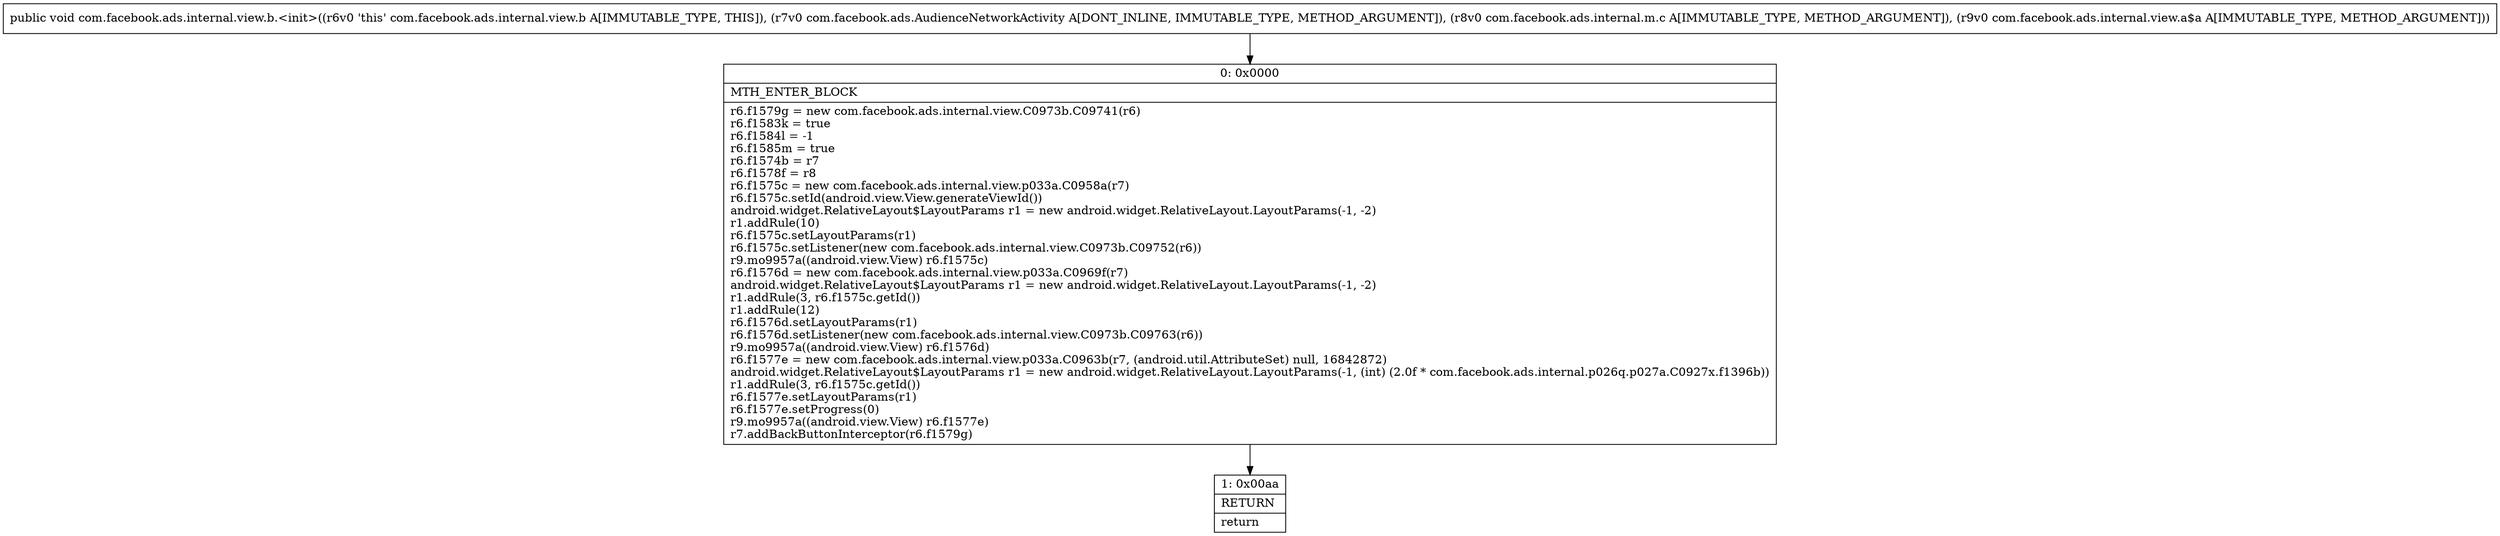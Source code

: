 digraph "CFG forcom.facebook.ads.internal.view.b.\<init\>(Lcom\/facebook\/ads\/AudienceNetworkActivity;Lcom\/facebook\/ads\/internal\/m\/c;Lcom\/facebook\/ads\/internal\/view\/a$a;)V" {
Node_0 [shape=record,label="{0\:\ 0x0000|MTH_ENTER_BLOCK\l|r6.f1579g = new com.facebook.ads.internal.view.C0973b.C09741(r6)\lr6.f1583k = true\lr6.f1584l = \-1\lr6.f1585m = true\lr6.f1574b = r7\lr6.f1578f = r8\lr6.f1575c = new com.facebook.ads.internal.view.p033a.C0958a(r7)\lr6.f1575c.setId(android.view.View.generateViewId())\landroid.widget.RelativeLayout$LayoutParams r1 = new android.widget.RelativeLayout.LayoutParams(\-1, \-2)\lr1.addRule(10)\lr6.f1575c.setLayoutParams(r1)\lr6.f1575c.setListener(new com.facebook.ads.internal.view.C0973b.C09752(r6))\lr9.mo9957a((android.view.View) r6.f1575c)\lr6.f1576d = new com.facebook.ads.internal.view.p033a.C0969f(r7)\landroid.widget.RelativeLayout$LayoutParams r1 = new android.widget.RelativeLayout.LayoutParams(\-1, \-2)\lr1.addRule(3, r6.f1575c.getId())\lr1.addRule(12)\lr6.f1576d.setLayoutParams(r1)\lr6.f1576d.setListener(new com.facebook.ads.internal.view.C0973b.C09763(r6))\lr9.mo9957a((android.view.View) r6.f1576d)\lr6.f1577e = new com.facebook.ads.internal.view.p033a.C0963b(r7, (android.util.AttributeSet) null, 16842872)\landroid.widget.RelativeLayout$LayoutParams r1 = new android.widget.RelativeLayout.LayoutParams(\-1, (int) (2.0f * com.facebook.ads.internal.p026q.p027a.C0927x.f1396b))\lr1.addRule(3, r6.f1575c.getId())\lr6.f1577e.setLayoutParams(r1)\lr6.f1577e.setProgress(0)\lr9.mo9957a((android.view.View) r6.f1577e)\lr7.addBackButtonInterceptor(r6.f1579g)\l}"];
Node_1 [shape=record,label="{1\:\ 0x00aa|RETURN\l|return\l}"];
MethodNode[shape=record,label="{public void com.facebook.ads.internal.view.b.\<init\>((r6v0 'this' com.facebook.ads.internal.view.b A[IMMUTABLE_TYPE, THIS]), (r7v0 com.facebook.ads.AudienceNetworkActivity A[DONT_INLINE, IMMUTABLE_TYPE, METHOD_ARGUMENT]), (r8v0 com.facebook.ads.internal.m.c A[IMMUTABLE_TYPE, METHOD_ARGUMENT]), (r9v0 com.facebook.ads.internal.view.a$a A[IMMUTABLE_TYPE, METHOD_ARGUMENT])) }"];
MethodNode -> Node_0;
Node_0 -> Node_1;
}

